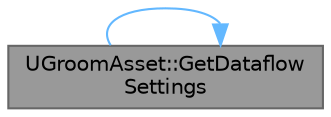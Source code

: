 digraph "UGroomAsset::GetDataflowSettings"
{
 // INTERACTIVE_SVG=YES
 // LATEX_PDF_SIZE
  bgcolor="transparent";
  edge [fontname=Helvetica,fontsize=10,labelfontname=Helvetica,labelfontsize=10];
  node [fontname=Helvetica,fontsize=10,shape=box,height=0.2,width=0.4];
  rankdir="LR";
  Node1 [id="Node000001",label="UGroomAsset::GetDataflow\lSettings",height=0.2,width=0.4,color="gray40", fillcolor="grey60", style="filled", fontcolor="black",tooltip="Return the Dataflow settings associated to this groom asset if any, const version."];
  Node1 -> Node1 [id="edge1_Node000001_Node000001",color="steelblue1",style="solid",tooltip=" "];
}
